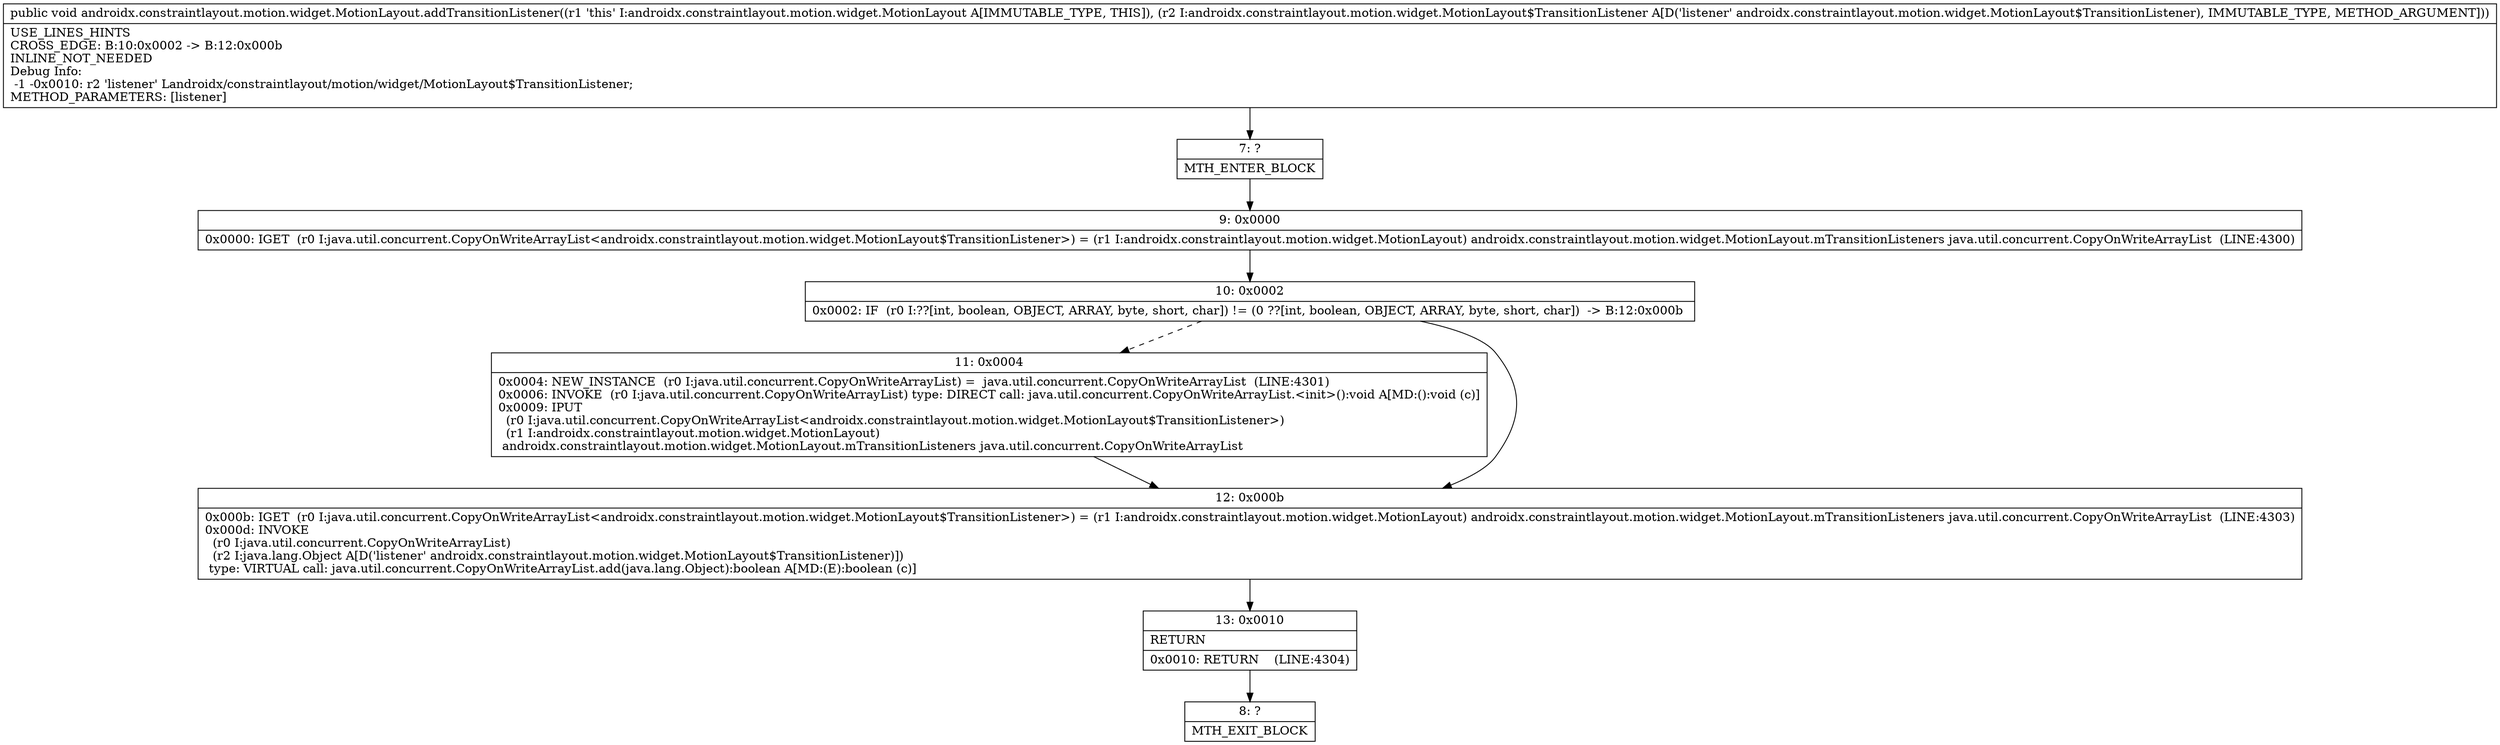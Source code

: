 digraph "CFG forandroidx.constraintlayout.motion.widget.MotionLayout.addTransitionListener(Landroidx\/constraintlayout\/motion\/widget\/MotionLayout$TransitionListener;)V" {
Node_7 [shape=record,label="{7\:\ ?|MTH_ENTER_BLOCK\l}"];
Node_9 [shape=record,label="{9\:\ 0x0000|0x0000: IGET  (r0 I:java.util.concurrent.CopyOnWriteArrayList\<androidx.constraintlayout.motion.widget.MotionLayout$TransitionListener\>) = (r1 I:androidx.constraintlayout.motion.widget.MotionLayout) androidx.constraintlayout.motion.widget.MotionLayout.mTransitionListeners java.util.concurrent.CopyOnWriteArrayList  (LINE:4300)\l}"];
Node_10 [shape=record,label="{10\:\ 0x0002|0x0002: IF  (r0 I:??[int, boolean, OBJECT, ARRAY, byte, short, char]) != (0 ??[int, boolean, OBJECT, ARRAY, byte, short, char])  \-\> B:12:0x000b \l}"];
Node_11 [shape=record,label="{11\:\ 0x0004|0x0004: NEW_INSTANCE  (r0 I:java.util.concurrent.CopyOnWriteArrayList) =  java.util.concurrent.CopyOnWriteArrayList  (LINE:4301)\l0x0006: INVOKE  (r0 I:java.util.concurrent.CopyOnWriteArrayList) type: DIRECT call: java.util.concurrent.CopyOnWriteArrayList.\<init\>():void A[MD:():void (c)]\l0x0009: IPUT  \l  (r0 I:java.util.concurrent.CopyOnWriteArrayList\<androidx.constraintlayout.motion.widget.MotionLayout$TransitionListener\>)\l  (r1 I:androidx.constraintlayout.motion.widget.MotionLayout)\l androidx.constraintlayout.motion.widget.MotionLayout.mTransitionListeners java.util.concurrent.CopyOnWriteArrayList \l}"];
Node_12 [shape=record,label="{12\:\ 0x000b|0x000b: IGET  (r0 I:java.util.concurrent.CopyOnWriteArrayList\<androidx.constraintlayout.motion.widget.MotionLayout$TransitionListener\>) = (r1 I:androidx.constraintlayout.motion.widget.MotionLayout) androidx.constraintlayout.motion.widget.MotionLayout.mTransitionListeners java.util.concurrent.CopyOnWriteArrayList  (LINE:4303)\l0x000d: INVOKE  \l  (r0 I:java.util.concurrent.CopyOnWriteArrayList)\l  (r2 I:java.lang.Object A[D('listener' androidx.constraintlayout.motion.widget.MotionLayout$TransitionListener)])\l type: VIRTUAL call: java.util.concurrent.CopyOnWriteArrayList.add(java.lang.Object):boolean A[MD:(E):boolean (c)]\l}"];
Node_13 [shape=record,label="{13\:\ 0x0010|RETURN\l|0x0010: RETURN    (LINE:4304)\l}"];
Node_8 [shape=record,label="{8\:\ ?|MTH_EXIT_BLOCK\l}"];
MethodNode[shape=record,label="{public void androidx.constraintlayout.motion.widget.MotionLayout.addTransitionListener((r1 'this' I:androidx.constraintlayout.motion.widget.MotionLayout A[IMMUTABLE_TYPE, THIS]), (r2 I:androidx.constraintlayout.motion.widget.MotionLayout$TransitionListener A[D('listener' androidx.constraintlayout.motion.widget.MotionLayout$TransitionListener), IMMUTABLE_TYPE, METHOD_ARGUMENT]))  | USE_LINES_HINTS\lCROSS_EDGE: B:10:0x0002 \-\> B:12:0x000b\lINLINE_NOT_NEEDED\lDebug Info:\l  \-1 \-0x0010: r2 'listener' Landroidx\/constraintlayout\/motion\/widget\/MotionLayout$TransitionListener;\lMETHOD_PARAMETERS: [listener]\l}"];
MethodNode -> Node_7;Node_7 -> Node_9;
Node_9 -> Node_10;
Node_10 -> Node_11[style=dashed];
Node_10 -> Node_12;
Node_11 -> Node_12;
Node_12 -> Node_13;
Node_13 -> Node_8;
}

